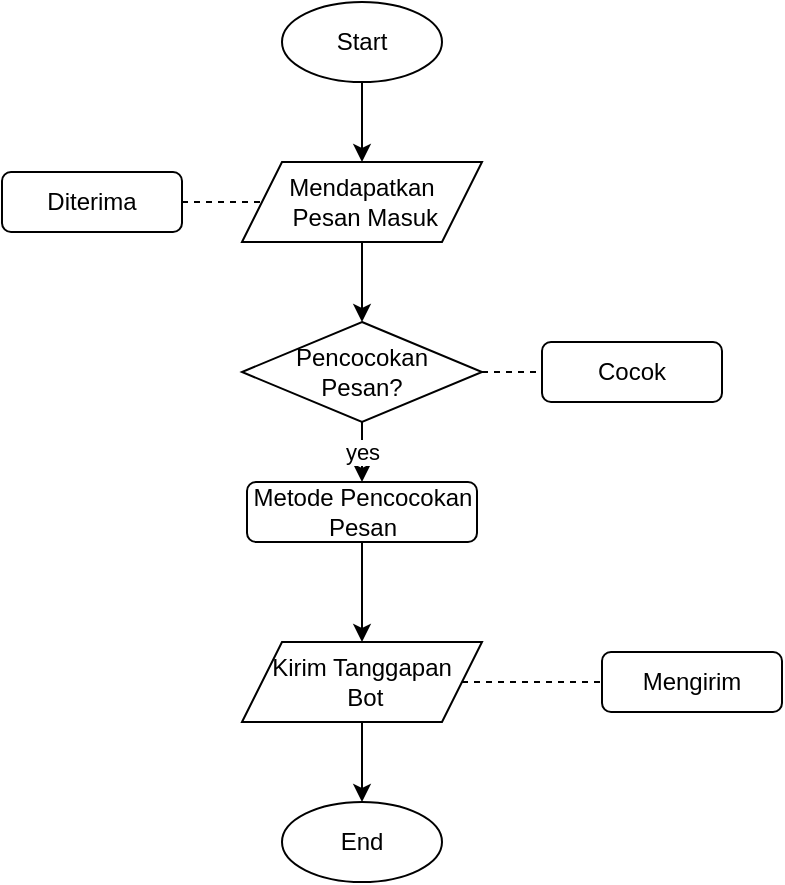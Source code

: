 <mxfile version="19.0.0" type="device" pages="3"><diagram id="F14i6oZ5sfWRSADUhITE" name="Flowchart"><mxGraphModel dx="1237" dy="785" grid="1" gridSize="10" guides="1" tooltips="1" connect="1" arrows="1" fold="1" page="1" pageScale="1" pageWidth="850" pageHeight="1100" math="0" shadow="0"><root><mxCell id="0"/><mxCell id="1" parent="0"/><mxCell id="H1aRyGx-cyXa_A5tUKZx-1" value="Start" style="ellipse;whiteSpace=wrap;html=1;" parent="1" vertex="1"><mxGeometry x="370" y="80" width="80" height="40" as="geometry"/></mxCell><mxCell id="H1aRyGx-cyXa_A5tUKZx-2" value="End" style="ellipse;whiteSpace=wrap;html=1;" parent="1" vertex="1"><mxGeometry x="370" y="480" width="80" height="40" as="geometry"/></mxCell><mxCell id="NrlvdTaz5gRAC09mnYKs-1" style="edgeStyle=orthogonalEdgeStyle;rounded=0;orthogonalLoop=1;jettySize=auto;html=1;exitX=0.5;exitY=1;exitDx=0;exitDy=0;entryX=0.5;entryY=0;entryDx=0;entryDy=0;" parent="1" source="H1aRyGx-cyXa_A5tUKZx-6" target="H1aRyGx-cyXa_A5tUKZx-8" edge="1"><mxGeometry relative="1" as="geometry"/></mxCell><mxCell id="H1aRyGx-cyXa_A5tUKZx-6" value="Mendapatkan&lt;br&gt;&amp;nbsp;Pesan Masuk" style="shape=parallelogram;perimeter=parallelogramPerimeter;whiteSpace=wrap;html=1;fixedSize=1;" parent="1" vertex="1"><mxGeometry x="350" y="160" width="120" height="40" as="geometry"/></mxCell><mxCell id="H1aRyGx-cyXa_A5tUKZx-8" value="Pencocokan&lt;br&gt;Pesan?" style="rhombus;whiteSpace=wrap;html=1;" parent="1" vertex="1"><mxGeometry x="350" y="240" width="120" height="50" as="geometry"/></mxCell><mxCell id="H1aRyGx-cyXa_A5tUKZx-9" value="Diterima" style="rounded=1;whiteSpace=wrap;html=1;" parent="1" vertex="1"><mxGeometry x="230" y="165" width="90" height="30" as="geometry"/></mxCell><mxCell id="H1aRyGx-cyXa_A5tUKZx-12" value="Cocok" style="rounded=1;whiteSpace=wrap;html=1;" parent="1" vertex="1"><mxGeometry x="500" y="250" width="90" height="30" as="geometry"/></mxCell><mxCell id="H1aRyGx-cyXa_A5tUKZx-13" value="Metode Pencocokan Pesan" style="rounded=1;whiteSpace=wrap;html=1;" parent="1" vertex="1"><mxGeometry x="352.5" y="320" width="115" height="30" as="geometry"/></mxCell><mxCell id="H1aRyGx-cyXa_A5tUKZx-14" value="Kirim Tanggapan&lt;br&gt;&amp;nbsp;Bot" style="shape=parallelogram;perimeter=parallelogramPerimeter;whiteSpace=wrap;html=1;fixedSize=1;" parent="1" vertex="1"><mxGeometry x="350" y="400" width="120" height="40" as="geometry"/></mxCell><mxCell id="H1aRyGx-cyXa_A5tUKZx-15" value="Mengirim" style="rounded=1;whiteSpace=wrap;html=1;" parent="1" vertex="1"><mxGeometry x="530" y="405" width="90" height="30" as="geometry"/></mxCell><mxCell id="H1aRyGx-cyXa_A5tUKZx-16" value="" style="endArrow=classic;html=1;rounded=0;exitX=0.5;exitY=1;exitDx=0;exitDy=0;entryX=0.5;entryY=0;entryDx=0;entryDy=0;" parent="1" source="H1aRyGx-cyXa_A5tUKZx-1" target="H1aRyGx-cyXa_A5tUKZx-6" edge="1"><mxGeometry width="50" height="50" relative="1" as="geometry"><mxPoint x="650" y="310" as="sourcePoint"/><mxPoint x="700" y="260" as="targetPoint"/></mxGeometry></mxCell><mxCell id="H1aRyGx-cyXa_A5tUKZx-19" value="" style="endArrow=classic;html=1;rounded=0;exitX=0.5;exitY=1;exitDx=0;exitDy=0;" parent="1" source="H1aRyGx-cyXa_A5tUKZx-13" target="H1aRyGx-cyXa_A5tUKZx-14" edge="1"><mxGeometry width="50" height="50" relative="1" as="geometry"><mxPoint x="650" y="250" as="sourcePoint"/><mxPoint x="700" y="200" as="targetPoint"/></mxGeometry></mxCell><mxCell id="H1aRyGx-cyXa_A5tUKZx-20" value="" style="endArrow=classic;html=1;rounded=0;exitX=0.5;exitY=1;exitDx=0;exitDy=0;entryX=0.5;entryY=0;entryDx=0;entryDy=0;" parent="1" source="H1aRyGx-cyXa_A5tUKZx-14" target="H1aRyGx-cyXa_A5tUKZx-2" edge="1"><mxGeometry width="50" height="50" relative="1" as="geometry"><mxPoint x="650" y="250" as="sourcePoint"/><mxPoint x="700" y="200" as="targetPoint"/></mxGeometry></mxCell><mxCell id="H1aRyGx-cyXa_A5tUKZx-23" value="yes" style="endArrow=classic;html=1;rounded=0;exitX=0.5;exitY=1;exitDx=0;exitDy=0;entryX=0.5;entryY=0;entryDx=0;entryDy=0;" parent="1" source="H1aRyGx-cyXa_A5tUKZx-8" target="H1aRyGx-cyXa_A5tUKZx-13" edge="1"><mxGeometry relative="1" as="geometry"><mxPoint x="620" y="230" as="sourcePoint"/><mxPoint x="720" y="230" as="targetPoint"/></mxGeometry></mxCell><mxCell id="H1aRyGx-cyXa_A5tUKZx-24" value="yes" style="edgeLabel;resizable=0;html=1;align=center;verticalAlign=middle;" parent="H1aRyGx-cyXa_A5tUKZx-23" connectable="0" vertex="1"><mxGeometry relative="1" as="geometry"/></mxCell><mxCell id="H1aRyGx-cyXa_A5tUKZx-27" value="" style="endArrow=none;dashed=1;html=1;rounded=0;exitX=1;exitY=0.5;exitDx=0;exitDy=0;entryX=0;entryY=0.5;entryDx=0;entryDy=0;" parent="1" source="H1aRyGx-cyXa_A5tUKZx-9" target="H1aRyGx-cyXa_A5tUKZx-6" edge="1"><mxGeometry width="50" height="50" relative="1" as="geometry"><mxPoint x="650" y="310" as="sourcePoint"/><mxPoint x="700" y="260" as="targetPoint"/></mxGeometry></mxCell><mxCell id="H1aRyGx-cyXa_A5tUKZx-29" value="" style="endArrow=none;dashed=1;html=1;rounded=0;exitX=1;exitY=0.5;exitDx=0;exitDy=0;entryX=0;entryY=0.5;entryDx=0;entryDy=0;" parent="1" source="H1aRyGx-cyXa_A5tUKZx-8" target="H1aRyGx-cyXa_A5tUKZx-12" edge="1"><mxGeometry width="50" height="50" relative="1" as="geometry"><mxPoint x="650" y="250" as="sourcePoint"/><mxPoint x="700" y="200" as="targetPoint"/></mxGeometry></mxCell><mxCell id="H1aRyGx-cyXa_A5tUKZx-30" value="" style="endArrow=none;dashed=1;html=1;rounded=0;exitX=1;exitY=0.5;exitDx=0;exitDy=0;entryX=0;entryY=0.5;entryDx=0;entryDy=0;" parent="1" source="H1aRyGx-cyXa_A5tUKZx-14" target="H1aRyGx-cyXa_A5tUKZx-15" edge="1"><mxGeometry width="50" height="50" relative="1" as="geometry"><mxPoint x="650" y="250" as="sourcePoint"/><mxPoint x="700" y="200" as="targetPoint"/></mxGeometry></mxCell></root></mxGraphModel></diagram><diagram id="Ur-5xAcLpozXHcvuUU8G" name="DFD"><mxGraphModel dx="1422" dy="903" grid="1" gridSize="10" guides="1" tooltips="1" connect="1" arrows="1" fold="1" page="1" pageScale="1" pageWidth="850" pageHeight="1100" math="0" shadow="0"><root><mxCell id="h02X_Kww7jcfQsj8zSCa-0"/><mxCell id="h02X_Kww7jcfQsj8zSCa-1" parent="h02X_Kww7jcfQsj8zSCa-0"/><mxCell id="h02X_Kww7jcfQsj8zSCa-2" value="0&lt;br&gt;sistem&amp;nbsp;&lt;br&gt;chatbot" style="ellipse;whiteSpace=wrap;html=1;aspect=fixed;" parent="h02X_Kww7jcfQsj8zSCa-1" vertex="1"><mxGeometry x="385" y="100" width="80" height="80" as="geometry"/></mxCell><mxCell id="h02X_Kww7jcfQsj8zSCa-3" value="Admin" style="rounded=0;whiteSpace=wrap;html=1;" parent="h02X_Kww7jcfQsj8zSCa-1" vertex="1"><mxGeometry x="155" y="130" width="90" height="40" as="geometry"/></mxCell><mxCell id="h02X_Kww7jcfQsj8zSCa-4" value="User" style="rounded=0;whiteSpace=wrap;html=1;" parent="h02X_Kww7jcfQsj8zSCa-1" vertex="1"><mxGeometry x="605" y="140" width="90" height="40" as="geometry"/></mxCell><mxCell id="h02X_Kww7jcfQsj8zSCa-6" value="" style="endArrow=classic;html=1;rounded=0;entryX=0.967;entryY=0.233;entryDx=0;entryDy=0;entryPerimeter=0;exitX=0.5;exitY=0;exitDx=0;exitDy=0;" parent="h02X_Kww7jcfQsj8zSCa-1" source="h02X_Kww7jcfQsj8zSCa-4" target="h02X_Kww7jcfQsj8zSCa-2" edge="1"><mxGeometry width="50" height="50" relative="1" as="geometry"><mxPoint x="445" y="350" as="sourcePoint"/><mxPoint x="495" y="300" as="targetPoint"/><Array as="points"><mxPoint x="650" y="119"/></Array></mxGeometry></mxCell><mxCell id="h02X_Kww7jcfQsj8zSCa-7" value="" style="endArrow=classic;html=1;rounded=0;exitX=0.5;exitY=1;exitDx=0;exitDy=0;entryX=0.578;entryY=1.05;entryDx=0;entryDy=0;entryPerimeter=0;" parent="h02X_Kww7jcfQsj8zSCa-1" source="h02X_Kww7jcfQsj8zSCa-2" target="h02X_Kww7jcfQsj8zSCa-4" edge="1"><mxGeometry width="50" height="50" relative="1" as="geometry"><mxPoint x="445" y="350" as="sourcePoint"/><mxPoint x="650" y="200" as="targetPoint"/><Array as="points"><mxPoint x="425" y="200"/><mxPoint x="657" y="200"/></Array></mxGeometry></mxCell><mxCell id="h02X_Kww7jcfQsj8zSCa-8" value="" style="endArrow=classic;html=1;rounded=0;exitX=0.5;exitY=0;exitDx=0;exitDy=0;entryX=0;entryY=0;entryDx=0;entryDy=0;" parent="h02X_Kww7jcfQsj8zSCa-1" source="h02X_Kww7jcfQsj8zSCa-3" target="h02X_Kww7jcfQsj8zSCa-2" edge="1"><mxGeometry width="50" height="50" relative="1" as="geometry"><mxPoint x="445" y="350" as="sourcePoint"/><mxPoint x="495" y="300" as="targetPoint"/><Array as="points"><mxPoint x="200" y="112"/></Array></mxGeometry></mxCell><mxCell id="h02X_Kww7jcfQsj8zSCa-9" value="" style="endArrow=classic;html=1;rounded=0;exitX=0.275;exitY=0.942;exitDx=0;exitDy=0;exitPerimeter=0;entryX=0.5;entryY=1;entryDx=0;entryDy=0;" parent="h02X_Kww7jcfQsj8zSCa-1" source="h02X_Kww7jcfQsj8zSCa-2" target="h02X_Kww7jcfQsj8zSCa-3" edge="1"><mxGeometry width="50" height="50" relative="1" as="geometry"><mxPoint x="445" y="350" as="sourcePoint"/><mxPoint x="495" y="300" as="targetPoint"/><Array as="points"><mxPoint x="407" y="200"/><mxPoint x="200" y="200"/></Array></mxGeometry></mxCell><mxCell id="h02X_Kww7jcfQsj8zSCa-10" value="Menerima Respon" style="text;html=1;strokeColor=none;fillColor=none;align=center;verticalAlign=middle;whiteSpace=wrap;rounded=0;" parent="h02X_Kww7jcfQsj8zSCa-1" vertex="1"><mxGeometry x="485" y="210" width="120" height="30" as="geometry"/></mxCell><mxCell id="h02X_Kww7jcfQsj8zSCa-11" value="Input pertanyaan" style="text;html=1;strokeColor=none;fillColor=none;align=center;verticalAlign=middle;whiteSpace=wrap;rounded=0;" parent="h02X_Kww7jcfQsj8zSCa-1" vertex="1"><mxGeometry x="470" y="90" width="150" height="30" as="geometry"/></mxCell><mxCell id="h02X_Kww7jcfQsj8zSCa-12" value="&lt;br&gt;menambah data stopword&amp;nbsp;&lt;br&gt;&amp;nbsp;memfilter data&lt;br&gt;memisah kata-kata" style="text;html=1;strokeColor=none;fillColor=none;align=center;verticalAlign=middle;whiteSpace=wrap;rounded=0;" parent="h02X_Kww7jcfQsj8zSCa-1" vertex="1"><mxGeometry x="220" y="60" width="160" height="30" as="geometry"/></mxCell><mxCell id="h02X_Kww7jcfQsj8zSCa-13" value="&lt;br&gt;menampilkan data stopword&lt;br&gt;menampilkan data yg difilter&lt;br&gt;menampilkan memisah kata" style="text;html=1;strokeColor=none;fillColor=none;align=center;verticalAlign=middle;whiteSpace=wrap;rounded=0;" parent="h02X_Kww7jcfQsj8zSCa-1" vertex="1"><mxGeometry x="225" y="220" width="170" height="30" as="geometry"/></mxCell><mxCell id="h02X_Kww7jcfQsj8zSCa-15" value="1.1&lt;br&gt;menambah stopword" style="ellipse;whiteSpace=wrap;html=1;aspect=fixed;" parent="h02X_Kww7jcfQsj8zSCa-1" vertex="1"><mxGeometry x="425" y="420" width="80" height="80" as="geometry"/></mxCell><mxCell id="h02X_Kww7jcfQsj8zSCa-16" value="1.3&lt;br&gt;memisah kata-kata" style="ellipse;whiteSpace=wrap;html=1;aspect=fixed;" parent="h02X_Kww7jcfQsj8zSCa-1" vertex="1"><mxGeometry x="425" y="620" width="80" height="80" as="geometry"/></mxCell><mxCell id="h02X_Kww7jcfQsj8zSCa-17" value="1.4&lt;br&gt;memproses pertanyaan" style="ellipse;whiteSpace=wrap;html=1;aspect=fixed;" parent="h02X_Kww7jcfQsj8zSCa-1" vertex="1"><mxGeometry x="425" y="710" width="80" height="80" as="geometry"/></mxCell><mxCell id="h02X_Kww7jcfQsj8zSCa-18" value="1.5&lt;br&gt;respon&lt;br&gt;&amp;nbsp;sistem" style="ellipse;whiteSpace=wrap;html=1;aspect=fixed;" parent="h02X_Kww7jcfQsj8zSCa-1" vertex="1"><mxGeometry x="425" y="830" width="80" height="80" as="geometry"/></mxCell><mxCell id="h02X_Kww7jcfQsj8zSCa-19" value="ADMIN" style="rounded=0;whiteSpace=wrap;html=1;" parent="h02X_Kww7jcfQsj8zSCa-1" vertex="1"><mxGeometry x="145" y="440" width="100" height="40" as="geometry"/></mxCell><mxCell id="h02X_Kww7jcfQsj8zSCa-20" value="USER" style="rounded=0;whiteSpace=wrap;html=1;" parent="h02X_Kww7jcfQsj8zSCa-1" vertex="1"><mxGeometry x="135" y="730" width="100" height="40" as="geometry"/></mxCell><mxCell id="h02X_Kww7jcfQsj8zSCa-21" value="" style="endArrow=classic;html=1;rounded=0;exitX=1;exitY=0.5;exitDx=0;exitDy=0;entryX=0;entryY=0.5;entryDx=0;entryDy=0;" parent="h02X_Kww7jcfQsj8zSCa-1" source="h02X_Kww7jcfQsj8zSCa-20" target="h02X_Kww7jcfQsj8zSCa-17" edge="1"><mxGeometry relative="1" as="geometry"><mxPoint x="555" y="590" as="sourcePoint"/><mxPoint x="655" y="590" as="targetPoint"/></mxGeometry></mxCell><mxCell id="h02X_Kww7jcfQsj8zSCa-22" value="input pertanyaan" style="edgeLabel;resizable=0;html=1;align=center;verticalAlign=middle;" parent="h02X_Kww7jcfQsj8zSCa-21" connectable="0" vertex="1"><mxGeometry relative="1" as="geometry"/></mxCell><mxCell id="h02X_Kww7jcfQsj8zSCa-23" value="" style="endArrow=classic;html=1;rounded=0;exitX=0;exitY=0.5;exitDx=0;exitDy=0;entryX=0.44;entryY=0.983;entryDx=0;entryDy=0;entryPerimeter=0;" parent="h02X_Kww7jcfQsj8zSCa-1" source="h02X_Kww7jcfQsj8zSCa-18" target="h02X_Kww7jcfQsj8zSCa-20" edge="1"><mxGeometry relative="1" as="geometry"><mxPoint x="555" y="590" as="sourcePoint"/><mxPoint x="655" y="590" as="targetPoint"/><Array as="points"><mxPoint x="179" y="870"/><mxPoint x="179" y="820"/></Array></mxGeometry></mxCell><mxCell id="h02X_Kww7jcfQsj8zSCa-24" value="hasil respon" style="edgeLabel;resizable=0;html=1;align=center;verticalAlign=middle;" parent="h02X_Kww7jcfQsj8zSCa-23" connectable="0" vertex="1"><mxGeometry relative="1" as="geometry"/></mxCell><mxCell id="h02X_Kww7jcfQsj8zSCa-25" value="" style="endArrow=classic;html=1;rounded=0;exitX=0.5;exitY=1;exitDx=0;exitDy=0;" parent="h02X_Kww7jcfQsj8zSCa-1" source="h02X_Kww7jcfQsj8zSCa-17" target="h02X_Kww7jcfQsj8zSCa-18" edge="1"><mxGeometry relative="1" as="geometry"><mxPoint x="555" y="590" as="sourcePoint"/><mxPoint x="655" y="590" as="targetPoint"/></mxGeometry></mxCell><mxCell id="h02X_Kww7jcfQsj8zSCa-26" value="hasil respon" style="edgeLabel;resizable=0;html=1;align=center;verticalAlign=middle;" parent="h02X_Kww7jcfQsj8zSCa-25" connectable="0" vertex="1"><mxGeometry relative="1" as="geometry"/></mxCell><mxCell id="h02X_Kww7jcfQsj8zSCa-27" value="" style="html=1;dashed=0;whitespace=wrap;shape=mxgraph.dfd.dataStoreID;align=left;spacingLeft=3;points=[[0,0],[0.5,0],[1,0],[0,0.5],[1,0.5],[0,1],[0.5,1],[1,1]];" parent="h02X_Kww7jcfQsj8zSCa-1" vertex="1"><mxGeometry x="615" y="780" width="100" height="30" as="geometry"/></mxCell><mxCell id="h02X_Kww7jcfQsj8zSCa-28" value="chat" style="text;html=1;strokeColor=none;fillColor=none;align=center;verticalAlign=middle;whiteSpace=wrap;rounded=0;" parent="h02X_Kww7jcfQsj8zSCa-1" vertex="1"><mxGeometry x="645" y="780" width="60" height="30" as="geometry"/></mxCell><mxCell id="h02X_Kww7jcfQsj8zSCa-29" value="" style="html=1;dashed=0;whitespace=wrap;shape=mxgraph.dfd.dataStoreID;align=left;spacingLeft=3;points=[[0,0],[0.5,0],[1,0],[0,0.5],[1,0.5],[0,1],[0.5,1],[1,1]];" parent="h02X_Kww7jcfQsj8zSCa-1" vertex="1"><mxGeometry x="586" y="545" width="100" height="30" as="geometry"/></mxCell><mxCell id="h02X_Kww7jcfQsj8zSCa-31" value="1.2&lt;br&gt;memfilter &lt;br&gt;data" style="ellipse;whiteSpace=wrap;html=1;aspect=fixed;" parent="h02X_Kww7jcfQsj8zSCa-1" vertex="1"><mxGeometry x="425" y="520" width="80" height="80" as="geometry"/></mxCell><mxCell id="h02X_Kww7jcfQsj8zSCa-32" value="" style="html=1;dashed=0;whitespace=wrap;shape=mxgraph.dfd.dataStoreID;align=left;spacingLeft=3;points=[[0,0],[0.5,0],[1,0],[0,0.5],[1,0.5],[0,1],[0.5,1],[1,1]];" parent="h02X_Kww7jcfQsj8zSCa-1" vertex="1"><mxGeometry x="615" y="445" width="100" height="30" as="geometry"/></mxCell><mxCell id="h02X_Kww7jcfQsj8zSCa-33" style="edgeStyle=orthogonalEdgeStyle;rounded=0;orthogonalLoop=1;jettySize=auto;html=1;exitX=0.5;exitY=1;exitDx=0;exitDy=0;" parent="h02X_Kww7jcfQsj8zSCa-1" source="h02X_Kww7jcfQsj8zSCa-32" target="h02X_Kww7jcfQsj8zSCa-32" edge="1"><mxGeometry relative="1" as="geometry"/></mxCell><mxCell id="h02X_Kww7jcfQsj8zSCa-40" value="" style="endArrow=classic;html=1;rounded=0;exitX=0.004;exitY=0.386;exitDx=0;exitDy=0;exitPerimeter=0;entryX=0.835;entryY=-0.042;entryDx=0;entryDy=0;entryPerimeter=0;" parent="h02X_Kww7jcfQsj8zSCa-1" source="h02X_Kww7jcfQsj8zSCa-15" target="h02X_Kww7jcfQsj8zSCa-19" edge="1"><mxGeometry relative="1" as="geometry"><mxPoint x="555" y="590" as="sourcePoint"/><mxPoint x="655" y="590" as="targetPoint"/><Array as="points"><mxPoint x="385" y="451"/><mxPoint x="385" y="400"/><mxPoint x="229" y="400"/></Array></mxGeometry></mxCell><mxCell id="h02X_Kww7jcfQsj8zSCa-41" value="menampilkan data stopword" style="edgeLabel;resizable=0;html=1;align=center;verticalAlign=middle;" parent="h02X_Kww7jcfQsj8zSCa-40" connectable="0" vertex="1"><mxGeometry relative="1" as="geometry"/></mxCell><mxCell id="h02X_Kww7jcfQsj8zSCa-42" value="" style="endArrow=classic;html=1;rounded=0;exitX=0.858;exitY=0.998;exitDx=0;exitDy=0;entryX=0.024;entryY=0.391;entryDx=0;entryDy=0;entryPerimeter=0;exitPerimeter=0;" parent="h02X_Kww7jcfQsj8zSCa-1" source="h02X_Kww7jcfQsj8zSCa-19" target="h02X_Kww7jcfQsj8zSCa-31" edge="1"><mxGeometry relative="1" as="geometry"><mxPoint x="555" y="590" as="sourcePoint"/><mxPoint x="655" y="590" as="targetPoint"/><Array as="points"><mxPoint x="231" y="510"/><mxPoint x="405" y="510"/><mxPoint x="405" y="551"/></Array></mxGeometry></mxCell><mxCell id="h02X_Kww7jcfQsj8zSCa-43" value="memfilter data" style="edgeLabel;resizable=0;html=1;align=center;verticalAlign=middle;" parent="h02X_Kww7jcfQsj8zSCa-42" connectable="0" vertex="1"><mxGeometry relative="1" as="geometry"/></mxCell><mxCell id="h02X_Kww7jcfQsj8zSCa-44" value="" style="endArrow=classic;html=1;rounded=0;exitX=-0.005;exitY=0.665;exitDx=0;exitDy=0;exitPerimeter=0;entryX=0.655;entryY=1.037;entryDx=0;entryDy=0;entryPerimeter=0;" parent="h02X_Kww7jcfQsj8zSCa-1" source="h02X_Kww7jcfQsj8zSCa-31" target="h02X_Kww7jcfQsj8zSCa-19" edge="1"><mxGeometry relative="1" as="geometry"><mxPoint x="555" y="590" as="sourcePoint"/><mxPoint x="185" y="550" as="targetPoint"/><Array as="points"><mxPoint x="375" y="573"/><mxPoint x="375" y="530"/><mxPoint x="211" y="530"/></Array></mxGeometry></mxCell><mxCell id="h02X_Kww7jcfQsj8zSCa-45" value="menampilkan dat ayg telah difilter" style="edgeLabel;resizable=0;html=1;align=center;verticalAlign=middle;" parent="h02X_Kww7jcfQsj8zSCa-44" connectable="0" vertex="1"><mxGeometry relative="1" as="geometry"><mxPoint x="-20" as="offset"/></mxGeometry></mxCell><mxCell id="h02X_Kww7jcfQsj8zSCa-46" value="" style="endArrow=classic;html=1;rounded=0;exitX=0.5;exitY=1;exitDx=0;exitDy=0;entryX=0.073;entryY=0.278;entryDx=0;entryDy=0;entryPerimeter=0;" parent="h02X_Kww7jcfQsj8zSCa-1" source="h02X_Kww7jcfQsj8zSCa-19" target="h02X_Kww7jcfQsj8zSCa-16" edge="1"><mxGeometry relative="1" as="geometry"><mxPoint x="555" y="590" as="sourcePoint"/><mxPoint x="655" y="590" as="targetPoint"/><Array as="points"><mxPoint x="195" y="642"/></Array></mxGeometry></mxCell><mxCell id="h02X_Kww7jcfQsj8zSCa-47" value="memisah kata-kata" style="edgeLabel;resizable=0;html=1;align=center;verticalAlign=middle;" parent="h02X_Kww7jcfQsj8zSCa-46" connectable="0" vertex="1"><mxGeometry relative="1" as="geometry"/></mxCell><mxCell id="h02X_Kww7jcfQsj8zSCa-48" value="" style="endArrow=classic;html=1;rounded=0;exitX=0;exitY=0.5;exitDx=0;exitDy=0;entryX=0.25;entryY=1;entryDx=0;entryDy=0;" parent="h02X_Kww7jcfQsj8zSCa-1" source="h02X_Kww7jcfQsj8zSCa-16" target="h02X_Kww7jcfQsj8zSCa-19" edge="1"><mxGeometry relative="1" as="geometry"><mxPoint x="555" y="590" as="sourcePoint"/><mxPoint x="655" y="590" as="targetPoint"/><Array as="points"><mxPoint x="170" y="660"/></Array></mxGeometry></mxCell><mxCell id="h02X_Kww7jcfQsj8zSCa-49" value="menampilkan hasil pemisahan kata-kata" style="edgeLabel;resizable=0;html=1;align=center;verticalAlign=middle;" parent="h02X_Kww7jcfQsj8zSCa-48" connectable="0" vertex="1"><mxGeometry relative="1" as="geometry"><mxPoint x="78" as="offset"/></mxGeometry></mxCell><mxCell id="h02X_Kww7jcfQsj8zSCa-50" value="" style="endArrow=classic;html=1;rounded=0;exitX=0.955;exitY=0.327;exitDx=0;exitDy=0;exitPerimeter=0;entryX=0;entryY=0;entryDx=0;entryDy=0;" parent="h02X_Kww7jcfQsj8zSCa-1" source="h02X_Kww7jcfQsj8zSCa-15" target="h02X_Kww7jcfQsj8zSCa-32" edge="1"><mxGeometry relative="1" as="geometry"><mxPoint x="555" y="590" as="sourcePoint"/><mxPoint x="585" y="451" as="targetPoint"/></mxGeometry></mxCell><mxCell id="h02X_Kww7jcfQsj8zSCa-51" value="data stopword" style="edgeLabel;resizable=0;html=1;align=center;verticalAlign=middle;" parent="h02X_Kww7jcfQsj8zSCa-50" connectable="0" vertex="1"><mxGeometry relative="1" as="geometry"/></mxCell><mxCell id="h02X_Kww7jcfQsj8zSCa-52" value="" style="endArrow=classic;html=1;rounded=0;exitX=0;exitY=1;exitDx=0;exitDy=0;" parent="h02X_Kww7jcfQsj8zSCa-1" source="h02X_Kww7jcfQsj8zSCa-32" edge="1"><mxGeometry relative="1" as="geometry"><mxPoint x="585" y="470" as="sourcePoint"/><mxPoint x="505" y="475" as="targetPoint"/></mxGeometry></mxCell><mxCell id="h02X_Kww7jcfQsj8zSCa-53" value="data stopword" style="edgeLabel;resizable=0;html=1;align=center;verticalAlign=middle;" parent="h02X_Kww7jcfQsj8zSCa-52" connectable="0" vertex="1"><mxGeometry relative="1" as="geometry"><mxPoint x="5" y="1" as="offset"/></mxGeometry></mxCell><mxCell id="h02X_Kww7jcfQsj8zSCa-54" value="" style="endArrow=classic;html=1;rounded=0;exitX=1;exitY=0.5;exitDx=0;exitDy=0;entryX=0;entryY=0.5;entryDx=0;entryDy=0;" parent="h02X_Kww7jcfQsj8zSCa-1" source="h02X_Kww7jcfQsj8zSCa-31" target="h02X_Kww7jcfQsj8zSCa-29" edge="1"><mxGeometry relative="1" as="geometry"><mxPoint x="555" y="590" as="sourcePoint"/><mxPoint x="655" y="590" as="targetPoint"/></mxGeometry></mxCell><mxCell id="h02X_Kww7jcfQsj8zSCa-55" value="data teks" style="edgeLabel;resizable=0;html=1;align=center;verticalAlign=middle;" parent="h02X_Kww7jcfQsj8zSCa-54" connectable="0" vertex="1"><mxGeometry relative="1" as="geometry"/></mxCell><mxCell id="h02X_Kww7jcfQsj8zSCa-56" value="" style="endArrow=classic;html=1;rounded=0;exitX=0.5;exitY=1;exitDx=0;exitDy=0;entryX=1;entryY=0.5;entryDx=0;entryDy=0;" parent="h02X_Kww7jcfQsj8zSCa-1" source="h02X_Kww7jcfQsj8zSCa-29" target="h02X_Kww7jcfQsj8zSCa-17" edge="1"><mxGeometry relative="1" as="geometry"><mxPoint x="555" y="590" as="sourcePoint"/><mxPoint x="655" y="590" as="targetPoint"/><Array as="points"><mxPoint x="636" y="610"/><mxPoint x="545" y="610"/><mxPoint x="545" y="750"/></Array></mxGeometry></mxCell><mxCell id="h02X_Kww7jcfQsj8zSCa-57" value="data teks" style="edgeLabel;resizable=0;html=1;align=center;verticalAlign=middle;" parent="h02X_Kww7jcfQsj8zSCa-56" connectable="0" vertex="1"><mxGeometry relative="1" as="geometry"/></mxCell><mxCell id="h02X_Kww7jcfQsj8zSCa-58" value="" style="endArrow=classic;html=1;rounded=0;exitX=0.995;exitY=0.692;exitDx=0;exitDy=0;exitPerimeter=0;entryX=0;entryY=0.5;entryDx=0;entryDy=0;" parent="h02X_Kww7jcfQsj8zSCa-1" source="h02X_Kww7jcfQsj8zSCa-17" target="h02X_Kww7jcfQsj8zSCa-27" edge="1"><mxGeometry relative="1" as="geometry"><mxPoint x="555" y="590" as="sourcePoint"/><mxPoint x="655" y="590" as="targetPoint"/><Array as="points"><mxPoint x="565" y="765"/><mxPoint x="565" y="795"/></Array></mxGeometry></mxCell><mxCell id="h02X_Kww7jcfQsj8zSCa-59" value="data pertanyaan" style="edgeLabel;resizable=0;html=1;align=center;verticalAlign=middle;" parent="h02X_Kww7jcfQsj8zSCa-58" connectable="0" vertex="1"><mxGeometry relative="1" as="geometry"/></mxCell><mxCell id="h02X_Kww7jcfQsj8zSCa-61" value="" style="endArrow=classic;html=1;rounded=0;exitX=1;exitY=0.5;exitDx=0;exitDy=0;entryX=0.5;entryY=1;entryDx=0;entryDy=0;" parent="h02X_Kww7jcfQsj8zSCa-1" source="h02X_Kww7jcfQsj8zSCa-18" target="h02X_Kww7jcfQsj8zSCa-28" edge="1"><mxGeometry relative="1" as="geometry"><mxPoint x="555" y="590" as="sourcePoint"/><mxPoint x="655" y="590" as="targetPoint"/><Array as="points"><mxPoint x="675" y="870"/></Array></mxGeometry></mxCell><mxCell id="h02X_Kww7jcfQsj8zSCa-62" value="data respon" style="edgeLabel;resizable=0;html=1;align=center;verticalAlign=middle;" parent="h02X_Kww7jcfQsj8zSCa-61" connectable="0" vertex="1"><mxGeometry relative="1" as="geometry"/></mxCell><mxCell id="h02X_Kww7jcfQsj8zSCa-65" value="Stopword" style="text;html=1;strokeColor=none;fillColor=none;align=center;verticalAlign=middle;whiteSpace=wrap;rounded=0;" parent="h02X_Kww7jcfQsj8zSCa-1" vertex="1"><mxGeometry x="645" y="445" width="60" height="30" as="geometry"/></mxCell><mxCell id="h02X_Kww7jcfQsj8zSCa-66" value="Teks" style="text;html=1;strokeColor=none;fillColor=none;align=center;verticalAlign=middle;whiteSpace=wrap;rounded=0;" parent="h02X_Kww7jcfQsj8zSCa-1" vertex="1"><mxGeometry x="620" y="545" width="60" height="30" as="geometry"/></mxCell><mxCell id="bCB-_aGnJhvMEo2oXLtN-0" value="Stopword = Kata Kunci" style="text;html=1;strokeColor=none;fillColor=none;align=center;verticalAlign=middle;whiteSpace=wrap;rounded=0;" parent="h02X_Kww7jcfQsj8zSCa-1" vertex="1"><mxGeometry x="40" y="920" width="130" height="30" as="geometry"/></mxCell></root></mxGraphModel></diagram><diagram id="EB0ezFIt74fze1hPbRJC" name="Activity Diagram"><mxGraphModel dx="1016" dy="645" grid="1" gridSize="10" guides="1" tooltips="1" connect="1" arrows="1" fold="1" page="1" pageScale="1" pageWidth="850" pageHeight="1100" math="0" shadow="0"><root><mxCell id="LB-dMVkaZcrO8RsitNa--0"/><mxCell id="LB-dMVkaZcrO8RsitNa--1" parent="LB-dMVkaZcrO8RsitNa--0"/><mxCell id="LB-dMVkaZcrO8RsitNa--9" value="" style="ellipse;html=1;shape=startState;fillColor=#000000;strokeColor=#000000;" parent="LB-dMVkaZcrO8RsitNa--1" vertex="1"><mxGeometry x="409.25" y="120" width="30" height="30" as="geometry"/></mxCell><mxCell id="LB-dMVkaZcrO8RsitNa--11" value="memasukkan perintah/pesan" style="rounded=1;whiteSpace=wrap;html=1;strokeColor=#000000;" parent="LB-dMVkaZcrO8RsitNa--1" vertex="1"><mxGeometry x="371.75" y="170" width="105" height="30" as="geometry"/></mxCell><mxCell id="LB-dMVkaZcrO8RsitNa--12" value="input pertanyaan" style="rounded=1;whiteSpace=wrap;html=1;strokeColor=#000000;" parent="LB-dMVkaZcrO8RsitNa--1" vertex="1"><mxGeometry x="371.75" y="240" width="105" height="30" as="geometry"/></mxCell><mxCell id="LB-dMVkaZcrO8RsitNa--13" value="indentifikasi intent/maksud" style="rounded=1;whiteSpace=wrap;html=1;strokeColor=#000000;" parent="LB-dMVkaZcrO8RsitNa--1" vertex="1"><mxGeometry x="545" y="240" width="105" height="30" as="geometry"/></mxCell><mxCell id="LB-dMVkaZcrO8RsitNa--14" value="menampilkan pesan pembuka" style="rounded=1;whiteSpace=wrap;html=1;strokeColor=#000000;" parent="LB-dMVkaZcrO8RsitNa--1" vertex="1"><mxGeometry x="195" y="240" width="105" height="30" as="geometry"/></mxCell><mxCell id="LB-dMVkaZcrO8RsitNa--15" value="menampilkan pesan &quot;default fallback intent&quot;" style="rounded=1;whiteSpace=wrap;html=1;strokeColor=#000000;" parent="LB-dMVkaZcrO8RsitNa--1" vertex="1"><mxGeometry x="165" y="322.5" width="135" height="50" as="geometry"/></mxCell><mxCell id="LB-dMVkaZcrO8RsitNa--16" value="sesuai intent" style="rhombus;whiteSpace=wrap;html=1;strokeColor=#000000;" parent="LB-dMVkaZcrO8RsitNa--1" vertex="1"><mxGeometry x="540" y="320" width="115" height="55" as="geometry"/></mxCell><mxCell id="LB-dMVkaZcrO8RsitNa--17" value="memproses inputan" style="rounded=1;whiteSpace=wrap;html=1;strokeColor=#000000;" parent="LB-dMVkaZcrO8RsitNa--1" vertex="1"><mxGeometry x="545" y="450" width="105" height="30" as="geometry"/></mxCell><mxCell id="LB-dMVkaZcrO8RsitNa--18" value="menampilkan hasil sesui inputan" style="rounded=1;whiteSpace=wrap;html=1;strokeColor=#000000;" parent="LB-dMVkaZcrO8RsitNa--1" vertex="1"><mxGeometry x="195" y="450" width="105" height="30" as="geometry"/></mxCell><mxCell id="LB-dMVkaZcrO8RsitNa--19" value="memasukkan pertanyaan lagi ?" style="rhombus;whiteSpace=wrap;html=1;strokeColor=#000000;" parent="LB-dMVkaZcrO8RsitNa--1" vertex="1"><mxGeometry x="358.75" y="520" width="132.5" height="60" as="geometry"/></mxCell><mxCell id="LB-dMVkaZcrO8RsitNa--20" value="" style="ellipse;html=1;shape=startState;fillColor=#000000;strokeColor=#000000;" parent="LB-dMVkaZcrO8RsitNa--1" vertex="1"><mxGeometry x="409.25" y="620" width="30" height="30" as="geometry"/></mxCell><mxCell id="LB-dMVkaZcrO8RsitNa--21" value="" style="endArrow=classic;html=1;rounded=0;strokeColor=#000000;entryX=0.5;entryY=0;entryDx=0;entryDy=0;" parent="LB-dMVkaZcrO8RsitNa--1" source="LB-dMVkaZcrO8RsitNa--9" target="LB-dMVkaZcrO8RsitNa--11" edge="1"><mxGeometry width="50" height="50" relative="1" as="geometry"><mxPoint x="424" y="150" as="sourcePoint"/><mxPoint x="515" y="290" as="targetPoint"/></mxGeometry></mxCell><mxCell id="LB-dMVkaZcrO8RsitNa--22" value="" style="endArrow=classic;html=1;rounded=0;strokeColor=#000000;exitX=0.5;exitY=1;exitDx=0;exitDy=0;entryX=0.5;entryY=0;entryDx=0;entryDy=0;" parent="LB-dMVkaZcrO8RsitNa--1" source="LB-dMVkaZcrO8RsitNa--11" target="LB-dMVkaZcrO8RsitNa--12" edge="1"><mxGeometry width="50" height="50" relative="1" as="geometry"><mxPoint x="465" y="340" as="sourcePoint"/><mxPoint x="515" y="290" as="targetPoint"/></mxGeometry></mxCell><mxCell id="LB-dMVkaZcrO8RsitNa--23" value="" style="endArrow=classic;html=1;rounded=0;strokeColor=#000000;exitX=1;exitY=0.5;exitDx=0;exitDy=0;entryX=0;entryY=0.5;entryDx=0;entryDy=0;" parent="LB-dMVkaZcrO8RsitNa--1" source="LB-dMVkaZcrO8RsitNa--14" target="LB-dMVkaZcrO8RsitNa--12" edge="1"><mxGeometry width="50" height="50" relative="1" as="geometry"><mxPoint x="465" y="340" as="sourcePoint"/><mxPoint x="515" y="290" as="targetPoint"/></mxGeometry></mxCell><mxCell id="LB-dMVkaZcrO8RsitNa--24" value="" style="endArrow=classic;html=1;rounded=0;strokeColor=#000000;exitX=1;exitY=0.5;exitDx=0;exitDy=0;entryX=0;entryY=0.5;entryDx=0;entryDy=0;" parent="LB-dMVkaZcrO8RsitNa--1" source="LB-dMVkaZcrO8RsitNa--12" target="LB-dMVkaZcrO8RsitNa--13" edge="1"><mxGeometry width="50" height="50" relative="1" as="geometry"><mxPoint x="465" y="340" as="sourcePoint"/><mxPoint x="515" y="290" as="targetPoint"/></mxGeometry></mxCell><mxCell id="LB-dMVkaZcrO8RsitNa--25" value="" style="endArrow=classic;html=1;rounded=0;strokeColor=#000000;exitX=0;exitY=0.5;exitDx=0;exitDy=0;entryX=0.5;entryY=0;entryDx=0;entryDy=0;" parent="LB-dMVkaZcrO8RsitNa--1" source="LB-dMVkaZcrO8RsitNa--9" target="LB-dMVkaZcrO8RsitNa--14" edge="1"><mxGeometry width="50" height="50" relative="1" as="geometry"><mxPoint x="465" y="340" as="sourcePoint"/><mxPoint x="515" y="290" as="targetPoint"/><Array as="points"><mxPoint x="248" y="135"/></Array></mxGeometry></mxCell><mxCell id="LB-dMVkaZcrO8RsitNa--26" value="" style="endArrow=classic;html=1;rounded=0;strokeColor=#000000;exitX=0.75;exitY=0;exitDx=0;exitDy=0;entryX=0.5;entryY=1;entryDx=0;entryDy=0;" parent="LB-dMVkaZcrO8RsitNa--1" source="LB-dMVkaZcrO8RsitNa--15" target="LB-dMVkaZcrO8RsitNa--12" edge="1"><mxGeometry width="50" height="50" relative="1" as="geometry"><mxPoint x="465" y="340" as="sourcePoint"/><mxPoint x="515" y="290" as="targetPoint"/><Array as="points"><mxPoint x="266" y="290"/><mxPoint x="424" y="290"/></Array></mxGeometry></mxCell><mxCell id="LB-dMVkaZcrO8RsitNa--27" value="" style="endArrow=classic;html=1;rounded=0;strokeColor=#000000;exitX=0.5;exitY=1;exitDx=0;exitDy=0;entryX=0.5;entryY=0;entryDx=0;entryDy=0;" parent="LB-dMVkaZcrO8RsitNa--1" source="LB-dMVkaZcrO8RsitNa--13" target="LB-dMVkaZcrO8RsitNa--16" edge="1"><mxGeometry width="50" height="50" relative="1" as="geometry"><mxPoint x="465" y="340" as="sourcePoint"/><mxPoint x="515" y="290" as="targetPoint"/></mxGeometry></mxCell><mxCell id="LB-dMVkaZcrO8RsitNa--28" value="" style="endArrow=classic;html=1;rounded=0;strokeColor=#000000;exitX=0.5;exitY=1;exitDx=0;exitDy=0;entryX=0.5;entryY=0;entryDx=0;entryDy=0;" parent="LB-dMVkaZcrO8RsitNa--1" source="LB-dMVkaZcrO8RsitNa--16" target="LB-dMVkaZcrO8RsitNa--17" edge="1"><mxGeometry width="50" height="50" relative="1" as="geometry"><mxPoint x="465" y="340" as="sourcePoint"/><mxPoint x="515" y="290" as="targetPoint"/></mxGeometry></mxCell><mxCell id="LB-dMVkaZcrO8RsitNa--30" value="" style="endArrow=classic;html=1;rounded=0;strokeColor=#000000;exitX=0;exitY=0.5;exitDx=0;exitDy=0;entryX=1;entryY=0.5;entryDx=0;entryDy=0;" parent="LB-dMVkaZcrO8RsitNa--1" source="LB-dMVkaZcrO8RsitNa--16" target="LB-dMVkaZcrO8RsitNa--15" edge="1"><mxGeometry width="50" height="50" relative="1" as="geometry"><mxPoint x="465" y="340" as="sourcePoint"/><mxPoint x="515" y="290" as="targetPoint"/></mxGeometry></mxCell><mxCell id="LB-dMVkaZcrO8RsitNa--31" value="" style="endArrow=classic;html=1;rounded=0;strokeColor=#000000;exitX=0;exitY=0.5;exitDx=0;exitDy=0;entryX=1;entryY=0.5;entryDx=0;entryDy=0;" parent="LB-dMVkaZcrO8RsitNa--1" source="LB-dMVkaZcrO8RsitNa--17" target="LB-dMVkaZcrO8RsitNa--18" edge="1"><mxGeometry width="50" height="50" relative="1" as="geometry"><mxPoint x="465" y="430" as="sourcePoint"/><mxPoint x="515" y="380" as="targetPoint"/></mxGeometry></mxCell><mxCell id="LB-dMVkaZcrO8RsitNa--32" value="" style="endArrow=classic;html=1;rounded=0;strokeColor=#000000;exitX=0.5;exitY=1;exitDx=0;exitDy=0;entryX=0;entryY=0.5;entryDx=0;entryDy=0;" parent="LB-dMVkaZcrO8RsitNa--1" source="LB-dMVkaZcrO8RsitNa--18" target="LB-dMVkaZcrO8RsitNa--19" edge="1"><mxGeometry width="50" height="50" relative="1" as="geometry"><mxPoint x="465" y="430" as="sourcePoint"/><mxPoint x="515" y="380" as="targetPoint"/><Array as="points"><mxPoint x="248" y="550"/></Array></mxGeometry></mxCell><mxCell id="LB-dMVkaZcrO8RsitNa--33" value="" style="endArrow=classic;html=1;rounded=0;strokeColor=#000000;exitX=0.5;exitY=1;exitDx=0;exitDy=0;" parent="LB-dMVkaZcrO8RsitNa--1" source="LB-dMVkaZcrO8RsitNa--19" target="LB-dMVkaZcrO8RsitNa--20" edge="1"><mxGeometry width="50" height="50" relative="1" as="geometry"><mxPoint x="465" y="430" as="sourcePoint"/><mxPoint x="515" y="380" as="targetPoint"/></mxGeometry></mxCell><mxCell id="LB-dMVkaZcrO8RsitNa--34" value="" style="endArrow=classic;html=1;rounded=0;strokeColor=#000000;exitX=1;exitY=0.5;exitDx=0;exitDy=0;entryX=1;entryY=0.5;entryDx=0;entryDy=0;" parent="LB-dMVkaZcrO8RsitNa--1" source="LB-dMVkaZcrO8RsitNa--19" target="LB-dMVkaZcrO8RsitNa--13" edge="1"><mxGeometry width="50" height="50" relative="1" as="geometry"><mxPoint x="465" y="430" as="sourcePoint"/><mxPoint x="515" y="380" as="targetPoint"/><Array as="points"><mxPoint x="685" y="550"/><mxPoint x="685" y="255"/></Array></mxGeometry></mxCell><mxCell id="LB-dMVkaZcrO8RsitNa--35" value="yes" style="text;html=1;strokeColor=none;fillColor=none;align=center;verticalAlign=middle;whiteSpace=wrap;rounded=0;" parent="LB-dMVkaZcrO8RsitNa--1" vertex="1"><mxGeometry x="590" y="400" width="60" height="30" as="geometry"/></mxCell><mxCell id="LB-dMVkaZcrO8RsitNa--36" value="yes" style="text;html=1;strokeColor=none;fillColor=none;align=center;verticalAlign=middle;whiteSpace=wrap;rounded=0;" parent="LB-dMVkaZcrO8RsitNa--1" vertex="1"><mxGeometry x="565" y="550" width="60" height="30" as="geometry"/></mxCell><mxCell id="LB-dMVkaZcrO8RsitNa--37" value="no" style="text;html=1;strokeColor=none;fillColor=none;align=center;verticalAlign=middle;whiteSpace=wrap;rounded=0;" parent="LB-dMVkaZcrO8RsitNa--1" vertex="1"><mxGeometry x="416.75" y="585" width="60" height="30" as="geometry"/></mxCell><mxCell id="LB-dMVkaZcrO8RsitNa--39" value="no" style="text;html=1;strokeColor=none;fillColor=none;align=center;verticalAlign=middle;whiteSpace=wrap;rounded=0;" parent="LB-dMVkaZcrO8RsitNa--1" vertex="1"><mxGeometry x="395" y="320" width="60" height="30" as="geometry"/></mxCell><mxCell id="LB-dMVkaZcrO8RsitNa--40" value="" style="endArrow=none;html=1;rounded=0;strokeColor=#000000;" parent="LB-dMVkaZcrO8RsitNa--1" edge="1"><mxGeometry width="50" height="50" relative="1" as="geometry"><mxPoint x="345" y="690" as="sourcePoint"/><mxPoint x="345" y="80" as="targetPoint"/></mxGeometry></mxCell><mxCell id="LB-dMVkaZcrO8RsitNa--41" value="" style="endArrow=none;html=1;rounded=0;strokeColor=#000000;" parent="LB-dMVkaZcrO8RsitNa--1" edge="1"><mxGeometry width="50" height="50" relative="1" as="geometry"><mxPoint x="505" y="690" as="sourcePoint"/><mxPoint x="505" y="80" as="targetPoint"/></mxGeometry></mxCell><mxCell id="LB-dMVkaZcrO8RsitNa--42" value="" style="endArrow=none;html=1;rounded=0;strokeColor=#000000;" parent="LB-dMVkaZcrO8RsitNa--1" edge="1"><mxGeometry width="50" height="50" relative="1" as="geometry"><mxPoint x="145" y="690" as="sourcePoint"/><mxPoint x="145" y="80" as="targetPoint"/></mxGeometry></mxCell><mxCell id="LB-dMVkaZcrO8RsitNa--43" value="" style="endArrow=none;html=1;rounded=0;strokeColor=#000000;" parent="LB-dMVkaZcrO8RsitNa--1" edge="1"><mxGeometry width="50" height="50" relative="1" as="geometry"><mxPoint x="705" y="690" as="sourcePoint"/><mxPoint x="705" y="80" as="targetPoint"/></mxGeometry></mxCell><mxCell id="LB-dMVkaZcrO8RsitNa--44" value="" style="endArrow=none;html=1;rounded=0;strokeColor=#000000;" parent="LB-dMVkaZcrO8RsitNa--1" edge="1"><mxGeometry width="50" height="50" relative="1" as="geometry"><mxPoint x="145" y="690" as="sourcePoint"/><mxPoint x="705" y="690" as="targetPoint"/></mxGeometry></mxCell><mxCell id="LB-dMVkaZcrO8RsitNa--45" value="" style="endArrow=none;html=1;rounded=0;strokeColor=#000000;" parent="LB-dMVkaZcrO8RsitNa--1" edge="1"><mxGeometry width="50" height="50" relative="1" as="geometry"><mxPoint x="145" y="110" as="sourcePoint"/><mxPoint x="705" y="110" as="targetPoint"/></mxGeometry></mxCell><mxCell id="LB-dMVkaZcrO8RsitNa--46" value="" style="endArrow=none;html=1;rounded=0;strokeColor=#000000;" parent="LB-dMVkaZcrO8RsitNa--1" edge="1"><mxGeometry width="50" height="50" relative="1" as="geometry"><mxPoint x="145" y="80" as="sourcePoint"/><mxPoint x="705" y="80" as="targetPoint"/></mxGeometry></mxCell><mxCell id="LB-dMVkaZcrO8RsitNa--47" value="Bot" style="text;html=1;strokeColor=none;fillColor=none;align=center;verticalAlign=middle;whiteSpace=wrap;rounded=0;" parent="LB-dMVkaZcrO8RsitNa--1" vertex="1"><mxGeometry x="202.5" y="80" width="60" height="30" as="geometry"/></mxCell><mxCell id="LB-dMVkaZcrO8RsitNa--48" value="User" style="text;html=1;strokeColor=none;fillColor=none;align=center;verticalAlign=middle;whiteSpace=wrap;rounded=0;" parent="LB-dMVkaZcrO8RsitNa--1" vertex="1"><mxGeometry x="385" y="80" width="60" height="30" as="geometry"/></mxCell><mxCell id="LB-dMVkaZcrO8RsitNa--49" value="system" style="text;html=1;strokeColor=none;fillColor=none;align=center;verticalAlign=middle;whiteSpace=wrap;rounded=0;" parent="LB-dMVkaZcrO8RsitNa--1" vertex="1"><mxGeometry x="567.5" y="80" width="60" height="30" as="geometry"/></mxCell></root></mxGraphModel></diagram></mxfile>